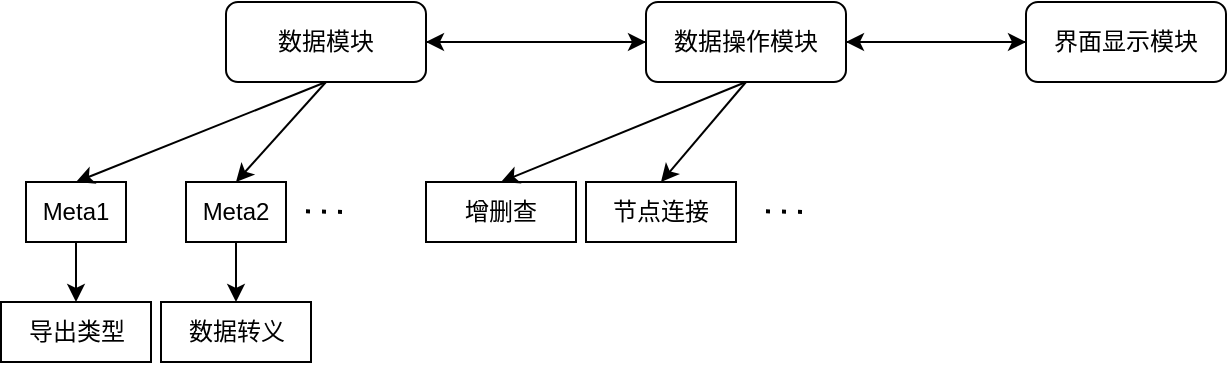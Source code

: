 <mxfile version="13.10.0" type="github">
  <diagram id="C5RBs43oDa-KdzZeNtuy" name="Page-1">
    <mxGraphModel dx="981" dy="548" grid="1" gridSize="10" guides="1" tooltips="1" connect="1" arrows="1" fold="1" page="1" pageScale="1" pageWidth="827" pageHeight="1169" math="0" shadow="0">
      <root>
        <mxCell id="WIyWlLk6GJQsqaUBKTNV-0" />
        <mxCell id="WIyWlLk6GJQsqaUBKTNV-1" parent="WIyWlLk6GJQsqaUBKTNV-0" />
        <mxCell id="WQ-BB8RawupvZ2W_KCgM-4" style="edgeStyle=orthogonalEdgeStyle;rounded=0;orthogonalLoop=1;jettySize=auto;html=1;exitX=1;exitY=0.5;exitDx=0;exitDy=0;entryX=0;entryY=0.5;entryDx=0;entryDy=0;" edge="1" parent="WIyWlLk6GJQsqaUBKTNV-1" source="WQ-BB8RawupvZ2W_KCgM-0" target="WQ-BB8RawupvZ2W_KCgM-1">
          <mxGeometry relative="1" as="geometry" />
        </mxCell>
        <mxCell id="WQ-BB8RawupvZ2W_KCgM-0" value="数据模块" style="rounded=1;whiteSpace=wrap;html=1;" vertex="1" parent="WIyWlLk6GJQsqaUBKTNV-1">
          <mxGeometry x="190" y="150" width="100" height="40" as="geometry" />
        </mxCell>
        <mxCell id="WQ-BB8RawupvZ2W_KCgM-5" style="edgeStyle=orthogonalEdgeStyle;rounded=0;orthogonalLoop=1;jettySize=auto;html=1;exitX=0;exitY=0.5;exitDx=0;exitDy=0;entryX=1;entryY=0.5;entryDx=0;entryDy=0;" edge="1" parent="WIyWlLk6GJQsqaUBKTNV-1" source="WQ-BB8RawupvZ2W_KCgM-1" target="WQ-BB8RawupvZ2W_KCgM-0">
          <mxGeometry relative="1" as="geometry" />
        </mxCell>
        <mxCell id="WQ-BB8RawupvZ2W_KCgM-6" style="edgeStyle=orthogonalEdgeStyle;rounded=0;orthogonalLoop=1;jettySize=auto;html=1;exitX=1;exitY=0.5;exitDx=0;exitDy=0;" edge="1" parent="WIyWlLk6GJQsqaUBKTNV-1" source="WQ-BB8RawupvZ2W_KCgM-1" target="WQ-BB8RawupvZ2W_KCgM-2">
          <mxGeometry relative="1" as="geometry" />
        </mxCell>
        <mxCell id="WQ-BB8RawupvZ2W_KCgM-1" value="数据操作模块" style="rounded=1;whiteSpace=wrap;html=1;" vertex="1" parent="WIyWlLk6GJQsqaUBKTNV-1">
          <mxGeometry x="400" y="150" width="100" height="40" as="geometry" />
        </mxCell>
        <mxCell id="WQ-BB8RawupvZ2W_KCgM-7" style="edgeStyle=orthogonalEdgeStyle;rounded=0;orthogonalLoop=1;jettySize=auto;html=1;exitX=0;exitY=0.5;exitDx=0;exitDy=0;" edge="1" parent="WIyWlLk6GJQsqaUBKTNV-1" source="WQ-BB8RawupvZ2W_KCgM-2" target="WQ-BB8RawupvZ2W_KCgM-1">
          <mxGeometry relative="1" as="geometry">
            <mxPoint x="500" y="174.759" as="targetPoint" />
          </mxGeometry>
        </mxCell>
        <mxCell id="WQ-BB8RawupvZ2W_KCgM-2" value="界面显示模块" style="rounded=1;whiteSpace=wrap;html=1;" vertex="1" parent="WIyWlLk6GJQsqaUBKTNV-1">
          <mxGeometry x="590" y="150" width="100" height="40" as="geometry" />
        </mxCell>
        <mxCell id="WQ-BB8RawupvZ2W_KCgM-14" style="edgeStyle=orthogonalEdgeStyle;rounded=0;orthogonalLoop=1;jettySize=auto;html=1;exitX=0.5;exitY=1;exitDx=0;exitDy=0;entryX=0.5;entryY=0;entryDx=0;entryDy=0;" edge="1" parent="WIyWlLk6GJQsqaUBKTNV-1" source="WQ-BB8RawupvZ2W_KCgM-8" target="WQ-BB8RawupvZ2W_KCgM-17">
          <mxGeometry relative="1" as="geometry">
            <mxPoint x="114.862" y="310" as="targetPoint" />
            <Array as="points" />
          </mxGeometry>
        </mxCell>
        <mxCell id="WQ-BB8RawupvZ2W_KCgM-8" value="Meta1" style="rounded=0;whiteSpace=wrap;html=1;" vertex="1" parent="WIyWlLk6GJQsqaUBKTNV-1">
          <mxGeometry x="90" y="240" width="50" height="30" as="geometry" />
        </mxCell>
        <mxCell id="WQ-BB8RawupvZ2W_KCgM-10" value="" style="endArrow=classic;html=1;exitX=0.5;exitY=1;exitDx=0;exitDy=0;entryX=0.5;entryY=0;entryDx=0;entryDy=0;" edge="1" parent="WIyWlLk6GJQsqaUBKTNV-1" source="WQ-BB8RawupvZ2W_KCgM-0" target="WQ-BB8RawupvZ2W_KCgM-8">
          <mxGeometry width="50" height="50" relative="1" as="geometry">
            <mxPoint x="380" y="320" as="sourcePoint" />
            <mxPoint x="430" y="270" as="targetPoint" />
          </mxGeometry>
        </mxCell>
        <mxCell id="WQ-BB8RawupvZ2W_KCgM-20" style="edgeStyle=orthogonalEdgeStyle;rounded=0;orthogonalLoop=1;jettySize=auto;html=1;exitX=0.5;exitY=1;exitDx=0;exitDy=0;entryX=0.5;entryY=0;entryDx=0;entryDy=0;" edge="1" parent="WIyWlLk6GJQsqaUBKTNV-1" source="WQ-BB8RawupvZ2W_KCgM-11" target="WQ-BB8RawupvZ2W_KCgM-19">
          <mxGeometry relative="1" as="geometry" />
        </mxCell>
        <mxCell id="WQ-BB8RawupvZ2W_KCgM-11" value="Meta2" style="rounded=0;whiteSpace=wrap;html=1;" vertex="1" parent="WIyWlLk6GJQsqaUBKTNV-1">
          <mxGeometry x="170" y="240" width="50" height="30" as="geometry" />
        </mxCell>
        <mxCell id="WQ-BB8RawupvZ2W_KCgM-13" value="" style="endArrow=classic;html=1;exitX=0.5;exitY=1;exitDx=0;exitDy=0;entryX=0.5;entryY=0;entryDx=0;entryDy=0;" edge="1" parent="WIyWlLk6GJQsqaUBKTNV-1" source="WQ-BB8RawupvZ2W_KCgM-0" target="WQ-BB8RawupvZ2W_KCgM-11">
          <mxGeometry width="50" height="50" relative="1" as="geometry">
            <mxPoint x="200" y="350" as="sourcePoint" />
            <mxPoint x="250" y="300" as="targetPoint" />
          </mxGeometry>
        </mxCell>
        <mxCell id="WQ-BB8RawupvZ2W_KCgM-17" value="导出类型" style="rounded=0;whiteSpace=wrap;html=1;" vertex="1" parent="WIyWlLk6GJQsqaUBKTNV-1">
          <mxGeometry x="77.5" y="300" width="75" height="30" as="geometry" />
        </mxCell>
        <mxCell id="WQ-BB8RawupvZ2W_KCgM-19" value="数据转义" style="rounded=0;whiteSpace=wrap;html=1;" vertex="1" parent="WIyWlLk6GJQsqaUBKTNV-1">
          <mxGeometry x="157.5" y="300" width="75" height="30" as="geometry" />
        </mxCell>
        <mxCell id="WQ-BB8RawupvZ2W_KCgM-21" value="" style="endArrow=none;dashed=1;html=1;dashPattern=1 3;strokeWidth=2;" edge="1" parent="WIyWlLk6GJQsqaUBKTNV-1">
          <mxGeometry width="50" height="50" relative="1" as="geometry">
            <mxPoint x="230" y="254.66" as="sourcePoint" />
            <mxPoint x="250" y="255" as="targetPoint" />
          </mxGeometry>
        </mxCell>
        <mxCell id="WQ-BB8RawupvZ2W_KCgM-23" value="增删查" style="rounded=0;whiteSpace=wrap;html=1;" vertex="1" parent="WIyWlLk6GJQsqaUBKTNV-1">
          <mxGeometry x="290" y="240" width="75" height="30" as="geometry" />
        </mxCell>
        <mxCell id="WQ-BB8RawupvZ2W_KCgM-24" value="节点连接" style="rounded=0;whiteSpace=wrap;html=1;" vertex="1" parent="WIyWlLk6GJQsqaUBKTNV-1">
          <mxGeometry x="370" y="240" width="75" height="30" as="geometry" />
        </mxCell>
        <mxCell id="WQ-BB8RawupvZ2W_KCgM-25" value="" style="endArrow=classic;html=1;exitX=0.5;exitY=1;exitDx=0;exitDy=0;entryX=0.5;entryY=0;entryDx=0;entryDy=0;" edge="1" parent="WIyWlLk6GJQsqaUBKTNV-1" source="WQ-BB8RawupvZ2W_KCgM-1" target="WQ-BB8RawupvZ2W_KCgM-23">
          <mxGeometry width="50" height="50" relative="1" as="geometry">
            <mxPoint x="390" y="380" as="sourcePoint" />
            <mxPoint x="440" y="330" as="targetPoint" />
          </mxGeometry>
        </mxCell>
        <mxCell id="WQ-BB8RawupvZ2W_KCgM-27" value="" style="endArrow=classic;html=1;exitX=0.5;exitY=1;exitDx=0;exitDy=0;entryX=0.5;entryY=0;entryDx=0;entryDy=0;" edge="1" parent="WIyWlLk6GJQsqaUBKTNV-1" source="WQ-BB8RawupvZ2W_KCgM-1" target="WQ-BB8RawupvZ2W_KCgM-24">
          <mxGeometry width="50" height="50" relative="1" as="geometry">
            <mxPoint x="460" y="200" as="sourcePoint" />
            <mxPoint x="367.5" y="250" as="targetPoint" />
          </mxGeometry>
        </mxCell>
        <mxCell id="WQ-BB8RawupvZ2W_KCgM-28" value="" style="endArrow=none;dashed=1;html=1;dashPattern=1 3;strokeWidth=2;" edge="1" parent="WIyWlLk6GJQsqaUBKTNV-1">
          <mxGeometry width="50" height="50" relative="1" as="geometry">
            <mxPoint x="460" y="254.66" as="sourcePoint" />
            <mxPoint x="480" y="255" as="targetPoint" />
          </mxGeometry>
        </mxCell>
      </root>
    </mxGraphModel>
  </diagram>
</mxfile>
